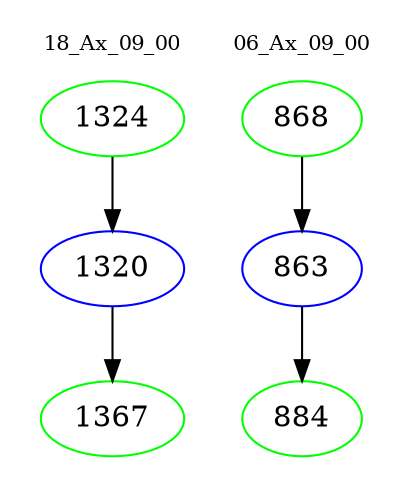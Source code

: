 digraph{
subgraph cluster_0 {
color = white
label = "18_Ax_09_00";
fontsize=10;
T0_1324 [label="1324", color="green"]
T0_1324 -> T0_1320 [color="black"]
T0_1320 [label="1320", color="blue"]
T0_1320 -> T0_1367 [color="black"]
T0_1367 [label="1367", color="green"]
}
subgraph cluster_1 {
color = white
label = "06_Ax_09_00";
fontsize=10;
T1_868 [label="868", color="green"]
T1_868 -> T1_863 [color="black"]
T1_863 [label="863", color="blue"]
T1_863 -> T1_884 [color="black"]
T1_884 [label="884", color="green"]
}
}

